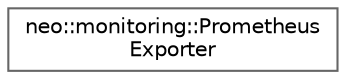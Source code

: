 digraph "Graphical Class Hierarchy"
{
 // LATEX_PDF_SIZE
  bgcolor="transparent";
  edge [fontname=Helvetica,fontsize=10,labelfontname=Helvetica,labelfontsize=10];
  node [fontname=Helvetica,fontsize=10,shape=box,height=0.2,width=0.4];
  rankdir="LR";
  Node0 [id="Node000000",label="neo::monitoring::Prometheus\lExporter",height=0.2,width=0.4,color="grey40", fillcolor="white", style="filled",URL="$classneo_1_1monitoring_1_1_prometheus_exporter.html",tooltip="Prometheus metrics exporter."];
}
